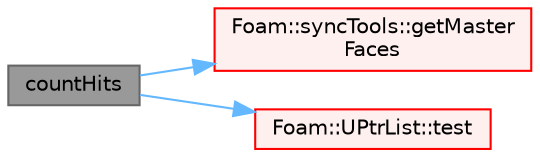 digraph "countHits"
{
 // LATEX_PDF_SIZE
  bgcolor="transparent";
  edge [fontname=Helvetica,fontsize=10,labelfontname=Helvetica,labelfontsize=10];
  node [fontname=Helvetica,fontsize=10,shape=box,height=0.2,width=0.4];
  rankdir="LR";
  Node1 [id="Node000001",label="countHits",height=0.2,width=0.4,color="gray40", fillcolor="grey60", style="filled", fontcolor="black",tooltip=" "];
  Node1 -> Node2 [id="edge1_Node000001_Node000002",color="steelblue1",style="solid",tooltip=" "];
  Node2 [id="Node000002",label="Foam::syncTools::getMaster\lFaces",height=0.2,width=0.4,color="red", fillcolor="#FFF0F0", style="filled",URL="$classFoam_1_1syncTools.html#a1501f504ab48c2a4825518bba5269ab9",tooltip=" "];
  Node1 -> Node13 [id="edge2_Node000001_Node000013",color="steelblue1",style="solid",tooltip=" "];
  Node13 [id="Node000013",label="Foam::UPtrList::test",height=0.2,width=0.4,color="red", fillcolor="#FFF0F0", style="filled",URL="$classFoam_1_1UPtrList.html#a53e54aae19ba347f6f4544c764905331",tooltip=" "];
}
